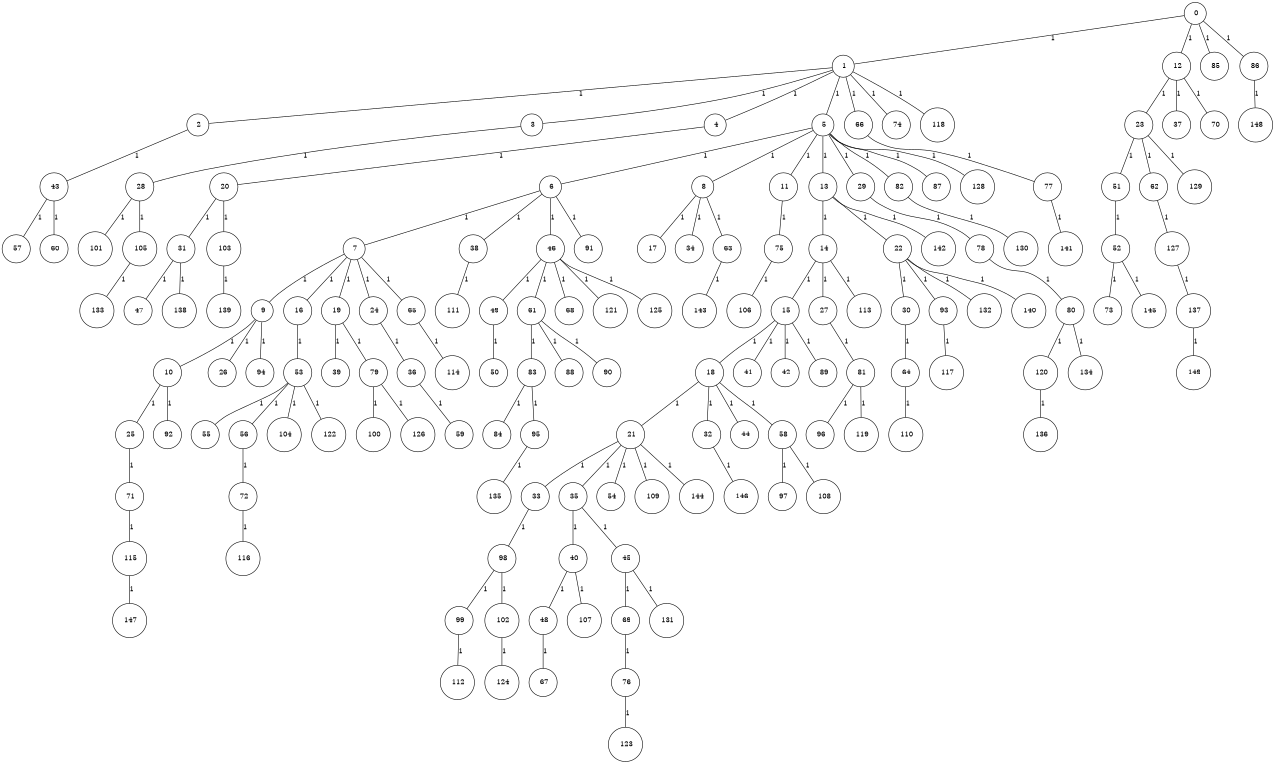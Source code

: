 graph G {
size="8.5,11;"
ratio = "expand;"
fixedsize="true;"
overlap="scale;"
node[shape=circle,width=.12,hight=.12,fontsize=12]
edge[fontsize=12]

0[label=" 0" color=black, pos="1.8442278,2.315062!"];
1[label=" 1" color=black, pos="0.34758011,1.8025371!"];
2[label=" 2" color=black, pos="0.99500647,2.2841147!"];
3[label=" 3" color=black, pos="2.8144937,1.0145728!"];
4[label=" 4" color=black, pos="2.169604,0.11330888!"];
5[label=" 5" color=black, pos="0.62774629,0.6169977!"];
6[label=" 6" color=black, pos="1.2868678,0.83060285!"];
7[label=" 7" color=black, pos="2.5062527,2.8011198!"];
8[label=" 8" color=black, pos="0.18931775,2.515486!"];
9[label=" 9" color=black, pos="2.0179111,1.6414821!"];
10[label=" 10" color=black, pos="1.8951763,0.91919671!"];
11[label=" 11" color=black, pos="2.5364913,1.1466933!"];
12[label=" 12" color=black, pos="1.8381447,0.77431312!"];
13[label=" 13" color=black, pos="1.9638774,0.39743257!"];
14[label=" 14" color=black, pos="0.28466991,2.647121!"];
15[label=" 15" color=black, pos="0.98838483,1.1414032!"];
16[label=" 16" color=black, pos="0.56442257,2.7146004!"];
17[label=" 17" color=black, pos="2.9749123,0.59525131!"];
18[label=" 18" color=black, pos="1.2816793,2.5797586!"];
19[label=" 19" color=black, pos="0.4482175,1.5242658!"];
20[label=" 20" color=black, pos="1.986454,2.7522532!"];
21[label=" 21" color=black, pos="0.68988972,2.2010765!"];
22[label=" 22" color=black, pos="0.37772119,0.76548227!"];
23[label=" 23" color=black, pos="1.2964383,1.5438086!"];
24[label=" 24" color=black, pos="0.56377461,0.44319459!"];
25[label=" 25" color=black, pos="2.6144916,0.40877547!"];
26[label=" 26" color=black, pos="2.5528939,0.71434138!"];
27[label=" 27" color=black, pos="2.7149859,0.28747364!"];
28[label=" 28" color=black, pos="1.5371861,0.65177132!"];
29[label=" 29" color=black, pos="0.18941262,2.2016354!"];
30[label=" 30" color=black, pos="0.70104535,2.9332398!"];
31[label=" 31" color=black, pos="2.8740031,0.85834454!"];
32[label=" 32" color=black, pos="1.7354575,2.9764646!"];
33[label=" 33" color=black, pos="2.339985,2.2461199!"];
34[label=" 34" color=black, pos="0.37377414,1.8939904!"];
35[label=" 35" color=black, pos="2.1990685,1.7902!"];
36[label=" 36" color=black, pos="0.22119087,0.96333032!"];
37[label=" 37" color=black, pos="1.2948192,0.97773732!"];
38[label=" 38" color=black, pos="0.13208342,0.99334816!"];
39[label=" 39" color=black, pos="0.38802563,1.4438643!"];
40[label=" 40" color=black, pos="2.1532318,1.4734322!"];
41[label=" 41" color=black, pos="1.805569,2.3860958!"];
42[label=" 42" color=black, pos="1.6800135,1.2681032!"];
43[label=" 43" color=black, pos="0.46155024,2.6153365!"];
44[label=" 44" color=black, pos="0.50027452,1.0933446!"];
45[label=" 45" color=black, pos="0.7436325,1.7909582!"];
46[label=" 46" color=black, pos="1.9820591,0.88180248!"];
47[label=" 47" color=black, pos="0.63599904,2.4935679!"];
48[label=" 48" color=black, pos="2.7459957,0.28244774!"];
49[label=" 49" color=black, pos="2.6865523,0.73090785!"];
50[label=" 50" color=black, pos="0.94862978,0.24564762!"];
51[label=" 51" color=black, pos="2.0573143,1.0929211!"];
52[label=" 52" color=black, pos="0.43965084,0.35268247!"];
53[label=" 53" color=black, pos="1.2573477,2.0589993!"];
54[label=" 54" color=black, pos="1.927947,2.6094915!"];
55[label=" 55" color=black, pos="2.2664685,0.35317692!"];
56[label=" 56" color=black, pos="1.0700595,1.5640289!"];
57[label=" 57" color=black, pos="1.3041682,1.1231775!"];
58[label=" 58" color=black, pos="1.2939478,0.66297802!"];
59[label=" 59" color=black, pos="1.2298092,0.90885087!"];
60[label=" 60" color=black, pos="2.9421649,2.8527433!"];
61[label=" 61" color=black, pos="0.40517401,0.43891942!"];
62[label=" 62" color=black, pos="2.8525443,2.8970671!"];
63[label=" 63" color=black, pos="1.1514703,1.1314771!"];
64[label=" 64" color=black, pos="0.88586863,2.9781416!"];
65[label=" 65" color=black, pos="0.99044268,1.4428348!"];
66[label=" 66" color=black, pos="2.4701441,0.63565256!"];
67[label=" 67" color=black, pos="0.86171203,2.3694133!"];
68[label=" 68" color=black, pos="0.80603679,1.0033896!"];
69[label=" 69" color=black, pos="2.1338993,0.5443318!"];
70[label=" 70" color=black, pos="0.49071992,0.10545646!"];
71[label=" 71" color=black, pos="0.69164284,1.8637201!"];
72[label=" 72" color=black, pos="1.9324395,0.76754831!"];
73[label=" 73" color=black, pos="2.9431808,1.2072726!"];
74[label=" 74" color=black, pos="1.316196,0.11327821!"];
75[label=" 75" color=black, pos="1.3874286,1.981785!"];
76[label=" 76" color=black, pos="0.70484817,2.4046762!"];
77[label=" 77" color=black, pos="1.4274835,1.825191!"];
78[label=" 78" color=black, pos="0.39040687,1.5603937!"];
79[label=" 79" color=black, pos="1.167581,1.6595612!"];
80[label=" 80" color=black, pos="2.2659755,0.022902622!"];
81[label=" 81" color=black, pos="2.6374926,0.62248116!"];
82[label=" 82" color=black, pos="1.0731004,2.1315967!"];
83[label=" 83" color=black, pos="0.21845088,1.6539945!"];
84[label=" 84" color=black, pos="0.098556265,1.7620465!"];
85[label=" 85" color=black, pos="2.0076787,2.4442433!"];
86[label=" 86" color=black, pos="1.517885,2.4801353!"];
87[label=" 87" color=black, pos="2.4287508,0.78548652!"];
88[label=" 88" color=black, pos="0.56680597,0.90388259!"];
89[label=" 89" color=black, pos="0.038564398,2.1579873!"];
90[label=" 90" color=black, pos="1.2621231,2.5721939!"];
91[label=" 91" color=black, pos="2.4029657,2.403873!"];
92[label=" 92" color=black, pos="0.28485914,0.027561759!"];
93[label=" 93" color=black, pos="1.7531571,1.6906235!"];
94[label=" 94" color=black, pos="1.476442,2.9565081!"];
95[label=" 95" color=black, pos="2.3104553,1.5999192!"];
96[label=" 96" color=black, pos="2.5503838,0.081559836!"];
97[label=" 97" color=black, pos="2.0301655,0.70061303!"];
98[label=" 98" color=black, pos="2.5291311,1.7728627!"];
99[label=" 99" color=black, pos="2.4989954,2.4336187!"];
100[label=" 100" color=black, pos="2.3426552,0.076392379!"];
101[label=" 101" color=black, pos="2.9329855,1.3668544!"];
102[label=" 102" color=black, pos="0.93777461,2.3146204!"];
103[label=" 103" color=black, pos="1.0653571,0.12549109!"];
104[label=" 104" color=black, pos="2.4183414,0.20468909!"];
105[label=" 105" color=black, pos="1.446598,1.7407957!"];
106[label=" 106" color=black, pos="1.1781091,1.9078259!"];
107[label=" 107" color=black, pos="2.690394,2.460959!"];
108[label=" 108" color=black, pos="1.8026251,2.1288615!"];
109[label=" 109" color=black, pos="1.3043672,0.14503817!"];
110[label=" 110" color=black, pos="2.8190784,1.4903717!"];
111[label=" 111" color=black, pos="2.3741983,1.5001764!"];
112[label=" 112" color=black, pos="0.82291368,0.2410467!"];
113[label=" 113" color=black, pos="2.6101676,2.2452408!"];
114[label=" 114" color=black, pos="0.49550066,1.4653811!"];
115[label=" 115" color=black, pos="2.4945114,1.2189439!"];
116[label=" 116" color=black, pos="2.4636914,2.0327471!"];
117[label=" 117" color=black, pos="0.84352135,2.0102004!"];
118[label=" 118" color=black, pos="1.6374438,2.5470352!"];
119[label=" 119" color=black, pos="1.1164348,2.8041818!"];
120[label=" 120" color=black, pos="0.75207711,0.20886019!"];
121[label=" 121" color=black, pos="2.0270709,0.15052137!"];
122[label=" 122" color=black, pos="1.6071678,2.7084662!"];
123[label=" 123" color=black, pos="1.5422425,0.39881559!"];
124[label=" 124" color=black, pos="1.2752156,0.77399255!"];
125[label=" 125" color=black, pos="0.60934788,2.7813367!"];
126[label=" 126" color=black, pos="2.284765,0.25843384!"];
127[label=" 127" color=black, pos="0.37558351,0.34054826!"];
128[label=" 128" color=black, pos="0.10784418,1.4899053!"];
129[label=" 129" color=black, pos="0.0035094945,2.6574866!"];
130[label=" 130" color=black, pos="0.25632916,0.71235641!"];
131[label=" 131" color=black, pos="2.2933629,1.8045057!"];
132[label=" 132" color=black, pos="1.5427347,0.68731544!"];
133[label=" 133" color=black, pos="1.3626911,2.3988743!"];
134[label=" 134" color=black, pos="1.797024,2.0486559!"];
135[label=" 135" color=black, pos="1.7199238,1.3002681!"];
136[label=" 136" color=black, pos="0.93861263,2.962683!"];
137[label=" 137" color=black, pos="2.4306001,1.5527994!"];
138[label=" 138" color=black, pos="2.9861224,0.48550098!"];
139[label=" 139" color=black, pos="1.3763278,2.8480638!"];
140[label=" 140" color=black, pos="0.86850486,2.071145!"];
141[label=" 141" color=black, pos="0.0040313685,0.87865214!"];
142[label=" 142" color=black, pos="2.1273274,0.97366283!"];
143[label=" 143" color=black, pos="0.31651223,0.67501913!"];
144[label=" 144" color=black, pos="1.0641044,2.197247!"];
145[label=" 145" color=black, pos="0.25787176,2.1816337!"];
146[label=" 146" color=black, pos="1.0152022,1.5234795!"];
147[label=" 147" color=black, pos="2.9571414,2.3105925!"];
148[label=" 148" color=black, pos="0.90692263,0.056842255!"];
149[label=" 149" color=black, pos="1.8517568,0.71200934!"];
0--1[label="1"]
0--12[label="1"]
0--85[label="1"]
0--86[label="1"]
1--2[label="1"]
1--3[label="1"]
1--4[label="1"]
1--5[label="1"]
1--66[label="1"]
1--74[label="1"]
1--118[label="1"]
2--43[label="1"]
3--28[label="1"]
4--20[label="1"]
5--6[label="1"]
5--8[label="1"]
5--11[label="1"]
5--13[label="1"]
5--29[label="1"]
5--82[label="1"]
5--87[label="1"]
5--128[label="1"]
6--7[label="1"]
6--38[label="1"]
6--46[label="1"]
6--91[label="1"]
7--9[label="1"]
7--16[label="1"]
7--19[label="1"]
7--24[label="1"]
7--65[label="1"]
8--17[label="1"]
8--34[label="1"]
8--63[label="1"]
9--10[label="1"]
9--26[label="1"]
9--94[label="1"]
10--25[label="1"]
10--92[label="1"]
11--75[label="1"]
12--23[label="1"]
12--37[label="1"]
12--70[label="1"]
13--14[label="1"]
13--22[label="1"]
13--142[label="1"]
14--15[label="1"]
14--27[label="1"]
14--113[label="1"]
15--18[label="1"]
15--41[label="1"]
15--42[label="1"]
15--89[label="1"]
16--53[label="1"]
18--21[label="1"]
18--32[label="1"]
18--44[label="1"]
18--58[label="1"]
19--39[label="1"]
19--79[label="1"]
20--31[label="1"]
20--103[label="1"]
21--33[label="1"]
21--35[label="1"]
21--54[label="1"]
21--109[label="1"]
21--144[label="1"]
22--30[label="1"]
22--93[label="1"]
22--132[label="1"]
22--140[label="1"]
23--51[label="1"]
23--62[label="1"]
23--129[label="1"]
24--36[label="1"]
25--71[label="1"]
27--81[label="1"]
28--101[label="1"]
28--105[label="1"]
29--78[label="1"]
30--64[label="1"]
31--47[label="1"]
31--138[label="1"]
32--146[label="1"]
33--98[label="1"]
35--40[label="1"]
35--45[label="1"]
36--59[label="1"]
38--111[label="1"]
40--48[label="1"]
40--107[label="1"]
43--57[label="1"]
43--60[label="1"]
45--69[label="1"]
45--131[label="1"]
46--49[label="1"]
46--61[label="1"]
46--68[label="1"]
46--121[label="1"]
46--125[label="1"]
48--67[label="1"]
49--50[label="1"]
51--52[label="1"]
52--73[label="1"]
52--145[label="1"]
53--55[label="1"]
53--56[label="1"]
53--104[label="1"]
53--122[label="1"]
56--72[label="1"]
58--97[label="1"]
58--108[label="1"]
61--83[label="1"]
61--88[label="1"]
61--90[label="1"]
62--127[label="1"]
63--143[label="1"]
64--110[label="1"]
65--114[label="1"]
66--77[label="1"]
69--76[label="1"]
71--115[label="1"]
72--116[label="1"]
75--106[label="1"]
76--123[label="1"]
77--141[label="1"]
78--80[label="1"]
79--100[label="1"]
79--126[label="1"]
80--120[label="1"]
80--134[label="1"]
81--96[label="1"]
81--119[label="1"]
82--130[label="1"]
83--84[label="1"]
83--95[label="1"]
86--148[label="1"]
93--117[label="1"]
95--135[label="1"]
98--99[label="1"]
98--102[label="1"]
99--112[label="1"]
102--124[label="1"]
103--139[label="1"]
105--133[label="1"]
115--147[label="1"]
120--136[label="1"]
127--137[label="1"]
137--149[label="1"]

}
